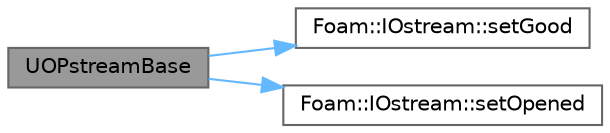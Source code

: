 digraph "UOPstreamBase"
{
 // LATEX_PDF_SIZE
  bgcolor="transparent";
  edge [fontname=Helvetica,fontsize=10,labelfontname=Helvetica,labelfontsize=10];
  node [fontname=Helvetica,fontsize=10,shape=box,height=0.2,width=0.4];
  rankdir="LR";
  Node1 [id="Node000001",label="UOPstreamBase",height=0.2,width=0.4,color="gray40", fillcolor="grey60", style="filled", fontcolor="black",tooltip=" "];
  Node1 -> Node2 [id="edge1_Node000001_Node000002",color="steelblue1",style="solid",tooltip=" "];
  Node2 [id="Node000002",label="Foam::IOstream::setGood",height=0.2,width=0.4,color="grey40", fillcolor="white", style="filled",URL="$classFoam_1_1IOstream.html#ac678f1cdbfb3722bdbe4d140825ec707",tooltip=" "];
  Node1 -> Node3 [id="edge2_Node000001_Node000003",color="steelblue1",style="solid",tooltip=" "];
  Node3 [id="Node000003",label="Foam::IOstream::setOpened",height=0.2,width=0.4,color="grey40", fillcolor="white", style="filled",URL="$classFoam_1_1IOstream.html#aeaa3927db74818bc44f037ed47b7e502",tooltip=" "];
}
